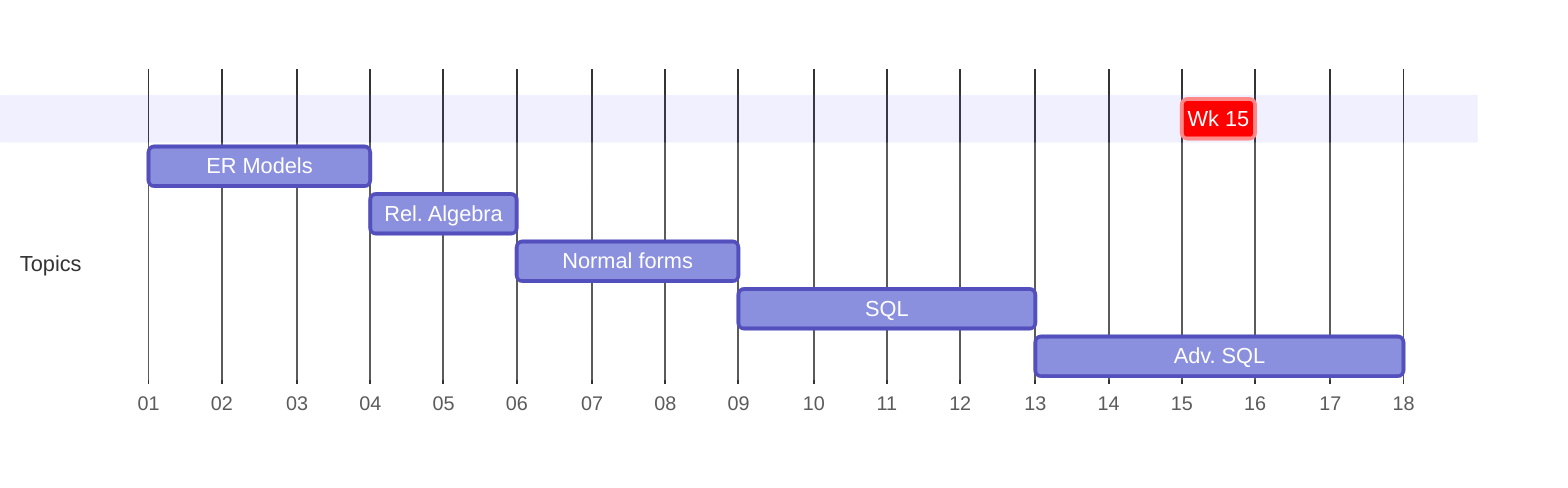 gantt
        dateFormat  M/DD/YYYY
        axisFormat  %W

        section    
        Wk 15 : crit, weekblock, 4/14/2024, 1w

        section Topics
        ER Models : m1, 1/7/2024, 3w
        Rel. Algebra: m4, after m1, 2w
        Normal forms: m5, after m4, 3w
        SQL : m6, after m5, 4w
        Adv. SQL: m7, after m6, 5w